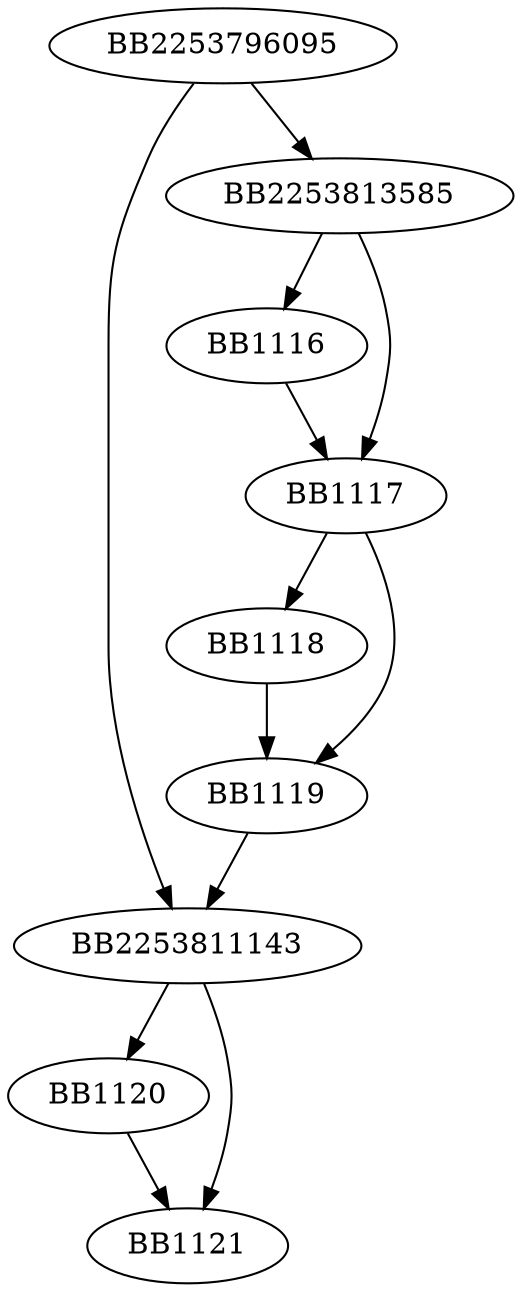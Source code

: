 digraph G{
	BB2253796095->BB2253811143;
	BB2253796095->BB2253813585;
	BB2253813585->BB1116;
	BB2253813585->BB1117;
	BB1116->BB1117;
	BB1117->BB1118;
	BB1117->BB1119;
	BB1118->BB1119;
	BB1119->BB2253811143;
	BB2253811143->BB1120;
	BB2253811143->BB1121;
	BB1120->BB1121;
}
